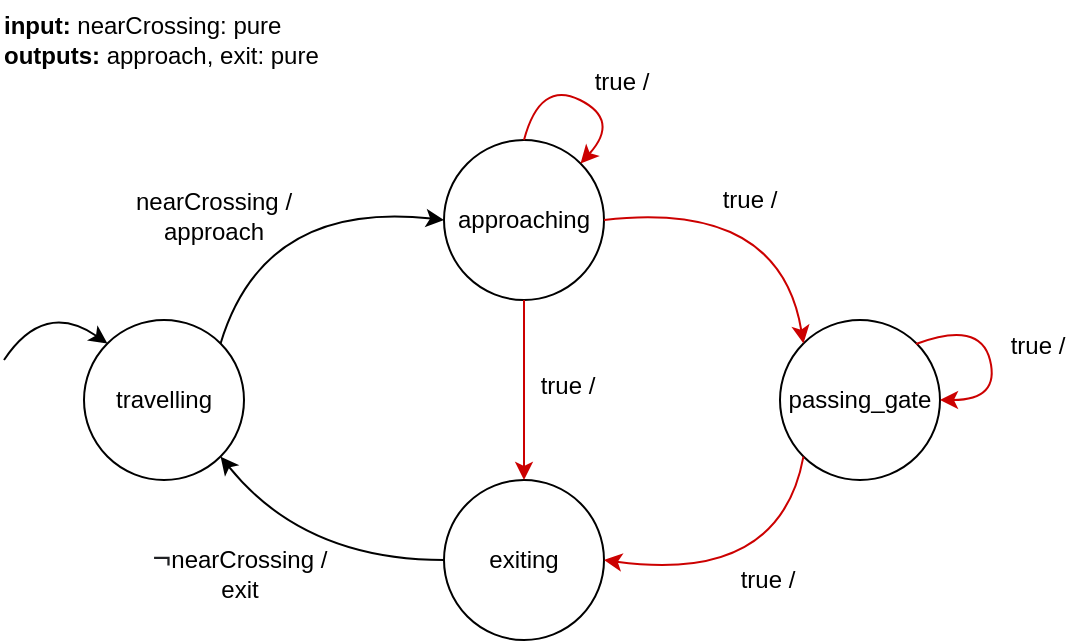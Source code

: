 <mxfile version="14.4.3" type="device"><diagram id="_0oC7uV5XCivWyWWmqVy" name="Page-1"><mxGraphModel dx="782" dy="469" grid="1" gridSize="10" guides="1" tooltips="1" connect="1" arrows="1" fold="1" page="1" pageScale="1" pageWidth="850" pageHeight="1100" math="0" shadow="0"><root><mxCell id="0"/><mxCell id="1" parent="0"/><mxCell id="Eq-3WTElnbCDZAMwR8S5-1" value="exiting" style="ellipse;whiteSpace=wrap;html=1;aspect=fixed;" parent="1" vertex="1"><mxGeometry x="272" y="290" width="80" height="80" as="geometry"/></mxCell><mxCell id="Eq-3WTElnbCDZAMwR8S5-2" value="&lt;b&gt;input: &lt;/b&gt;nearCrossing: pure&lt;br&gt;&lt;b&gt;outputs:&lt;/b&gt;&amp;nbsp;approach, exit: pure" style="text;html=1;strokeColor=none;fillColor=none;align=left;verticalAlign=middle;whiteSpace=wrap;rounded=0;" parent="1" vertex="1"><mxGeometry x="50" y="50" width="230" height="40" as="geometry"/></mxCell><mxCell id="bcc6UOVZbNsms0qWI1M0-1" value="approaching" style="ellipse;whiteSpace=wrap;html=1;aspect=fixed;" parent="1" vertex="1"><mxGeometry x="272" y="120" width="80" height="80" as="geometry"/></mxCell><mxCell id="bcc6UOVZbNsms0qWI1M0-6" value="&lt;span style=&quot;text-align: left&quot;&gt;nearCrossing&lt;/span&gt;&lt;span style=&quot;text-align: left&quot;&gt;&amp;nbsp;&lt;/span&gt;&lt;span style=&quot;text-align: left&quot;&gt;/ approach&lt;/span&gt;" style="text;html=1;strokeColor=none;fillColor=none;align=center;verticalAlign=middle;whiteSpace=wrap;rounded=0;" parent="1" vertex="1"><mxGeometry x="102" y="130" width="110" height="55" as="geometry"/></mxCell><mxCell id="bcc6UOVZbNsms0qWI1M0-7" value="&lt;span style=&quot;color: rgb(32 , 33 , 36) ; font-family: &amp;#34;arial&amp;#34; , sans-serif ; font-size: 16px ; text-align: left ; background-color: rgb(255 , 255 , 255)&quot;&gt;¬&lt;/span&gt;&lt;span style=&quot;text-align: left&quot;&gt;nearCrossing /&lt;br&gt;exit&lt;br&gt;&lt;/span&gt;" style="text;html=1;strokeColor=none;fillColor=none;align=center;verticalAlign=middle;whiteSpace=wrap;rounded=0;" parent="1" vertex="1"><mxGeometry x="120" y="320" width="100" height="30" as="geometry"/></mxCell><mxCell id="2YNuTKYYbN1YY6nPB0oD-3" value="travelling" style="ellipse;whiteSpace=wrap;html=1;aspect=fixed;" parent="1" vertex="1"><mxGeometry x="92" y="210" width="80" height="80" as="geometry"/></mxCell><mxCell id="2YNuTKYYbN1YY6nPB0oD-4" value="" style="endArrow=classic;html=1;entryX=0;entryY=0.5;entryDx=0;entryDy=0;exitX=1;exitY=0;exitDx=0;exitDy=0;curved=1;" parent="1" source="2YNuTKYYbN1YY6nPB0oD-3" target="bcc6UOVZbNsms0qWI1M0-1" edge="1"><mxGeometry width="50" height="50" relative="1" as="geometry"><mxPoint x="152" y="200" as="sourcePoint"/><mxPoint x="202" y="150" as="targetPoint"/><Array as="points"><mxPoint x="182" y="150"/></Array></mxGeometry></mxCell><mxCell id="2YNuTKYYbN1YY6nPB0oD-5" value="" style="endArrow=classic;html=1;entryX=1;entryY=1;entryDx=0;entryDy=0;exitX=0;exitY=0.5;exitDx=0;exitDy=0;curved=1;" parent="1" source="Eq-3WTElnbCDZAMwR8S5-1" target="2YNuTKYYbN1YY6nPB0oD-3" edge="1"><mxGeometry width="50" height="50" relative="1" as="geometry"><mxPoint x="342" y="310" as="sourcePoint"/><mxPoint x="392" y="260" as="targetPoint"/><Array as="points"><mxPoint x="202" y="330"/></Array></mxGeometry></mxCell><mxCell id="2YNuTKYYbN1YY6nPB0oD-6" value="" style="endArrow=classic;html=1;entryX=0;entryY=0;entryDx=0;entryDy=0;curved=1;" parent="1" target="2YNuTKYYbN1YY6nPB0oD-3" edge="1"><mxGeometry width="50" height="50" relative="1" as="geometry"><mxPoint x="52" y="230" as="sourcePoint"/><mxPoint x="82" y="200" as="targetPoint"/><Array as="points"><mxPoint x="72" y="200"/></Array></mxGeometry></mxCell><mxCell id="2YNuTKYYbN1YY6nPB0oD-8" value="&lt;div style=&quot;text-align: left&quot;&gt;&lt;span&gt;true /&lt;/span&gt;&lt;/div&gt;" style="text;html=1;strokeColor=none;fillColor=none;align=center;verticalAlign=middle;whiteSpace=wrap;rounded=0;" parent="1" vertex="1"><mxGeometry x="410" y="330" width="48" height="20" as="geometry"/></mxCell><mxCell id="be3k15wBTRkW2rxvbxen-1" value="passing_gate" style="ellipse;whiteSpace=wrap;html=1;aspect=fixed;" parent="1" vertex="1"><mxGeometry x="440" y="210" width="80" height="80" as="geometry"/></mxCell><mxCell id="be3k15wBTRkW2rxvbxen-2" value="" style="endArrow=classic;html=1;exitX=1;exitY=0.5;exitDx=0;exitDy=0;curved=1;entryX=0;entryY=0;entryDx=0;entryDy=0;strokeColor=#CC0000;" parent="1" source="bcc6UOVZbNsms0qWI1M0-1" target="be3k15wBTRkW2rxvbxen-1" edge="1"><mxGeometry width="50" height="50" relative="1" as="geometry"><mxPoint x="405.284" y="151.716" as="sourcePoint"/><mxPoint x="517" y="90" as="targetPoint"/><Array as="points"><mxPoint x="440" y="150"/></Array></mxGeometry></mxCell><mxCell id="be3k15wBTRkW2rxvbxen-3" value="" style="endArrow=classic;html=1;entryX=1;entryY=0.5;entryDx=0;entryDy=0;exitX=0;exitY=1;exitDx=0;exitDy=0;curved=1;strokeColor=#CC0000;" parent="1" source="be3k15wBTRkW2rxvbxen-1" target="Eq-3WTElnbCDZAMwR8S5-1" edge="1"><mxGeometry width="50" height="50" relative="1" as="geometry"><mxPoint x="471.72" y="341.72" as="sourcePoint"/><mxPoint x="360.004" y="290.004" as="targetPoint"/><Array as="points"><mxPoint x="440" y="342"/></Array></mxGeometry></mxCell><mxCell id="be3k15wBTRkW2rxvbxen-4" value="&lt;div style=&quot;text-align: left&quot;&gt;&lt;span&gt;true /&lt;/span&gt;&lt;/div&gt;" style="text;html=1;strokeColor=none;fillColor=none;align=center;verticalAlign=middle;whiteSpace=wrap;rounded=0;" parent="1" vertex="1"><mxGeometry x="401" y="140" width="48" height="20" as="geometry"/></mxCell><mxCell id="be3k15wBTRkW2rxvbxen-7" value="" style="endArrow=classic;html=1;strokeColor=#CC0000;exitX=0.5;exitY=0;exitDx=0;exitDy=0;curved=1;entryX=1;entryY=0;entryDx=0;entryDy=0;" parent="1" source="bcc6UOVZbNsms0qWI1M0-1" target="bcc6UOVZbNsms0qWI1M0-1" edge="1"><mxGeometry width="50" height="50" relative="1" as="geometry"><mxPoint x="330" y="97.5" as="sourcePoint"/><mxPoint x="358.284" y="109.216" as="targetPoint"/><Array as="points"><mxPoint x="320" y="90"/><mxPoint x="360" y="110"/></Array></mxGeometry></mxCell><mxCell id="be3k15wBTRkW2rxvbxen-8" value="&lt;div style=&quot;text-align: left&quot;&gt;&lt;span&gt;true /&lt;/span&gt;&lt;/div&gt;" style="text;html=1;strokeColor=none;fillColor=none;align=center;verticalAlign=middle;whiteSpace=wrap;rounded=0;" parent="1" vertex="1"><mxGeometry x="337" y="81" width="48" height="20" as="geometry"/></mxCell><mxCell id="be3k15wBTRkW2rxvbxen-9" value="&lt;div style=&quot;text-align: left&quot;&gt;&lt;span&gt;true /&lt;/span&gt;&lt;/div&gt;" style="text;html=1;strokeColor=none;fillColor=none;align=center;verticalAlign=middle;whiteSpace=wrap;rounded=0;" parent="1" vertex="1"><mxGeometry x="545" y="213" width="48" height="20" as="geometry"/></mxCell><mxCell id="be3k15wBTRkW2rxvbxen-12" value="" style="endArrow=classic;html=1;strokeColor=#CC0000;curved=1;entryX=1;entryY=0.5;entryDx=0;entryDy=0;" parent="1" target="be3k15wBTRkW2rxvbxen-1" edge="1"><mxGeometry width="50" height="50" relative="1" as="geometry"><mxPoint x="508" y="222" as="sourcePoint"/><mxPoint x="572" y="131.72" as="targetPoint"/><Array as="points"><mxPoint x="540" y="210"/><mxPoint x="550" y="250"/></Array></mxGeometry></mxCell><mxCell id="16kxGybd6GQCGeH7H8dC-2" value="" style="endArrow=classic;html=1;exitX=0.5;exitY=1;exitDx=0;exitDy=0;entryX=0.5;entryY=0;entryDx=0;entryDy=0;strokeColor=#CC0000;" edge="1" parent="1" source="bcc6UOVZbNsms0qWI1M0-1" target="Eq-3WTElnbCDZAMwR8S5-1"><mxGeometry width="50" height="50" relative="1" as="geometry"><mxPoint x="380" y="270" as="sourcePoint"/><mxPoint x="430" y="220" as="targetPoint"/></mxGeometry></mxCell><mxCell id="16kxGybd6GQCGeH7H8dC-3" value="&lt;div style=&quot;text-align: left&quot;&gt;&lt;span&gt;true /&lt;/span&gt;&lt;/div&gt;" style="text;html=1;strokeColor=none;fillColor=none;align=center;verticalAlign=middle;whiteSpace=wrap;rounded=0;" vertex="1" parent="1"><mxGeometry x="310" y="233" width="48" height="20" as="geometry"/></mxCell></root></mxGraphModel></diagram></mxfile>